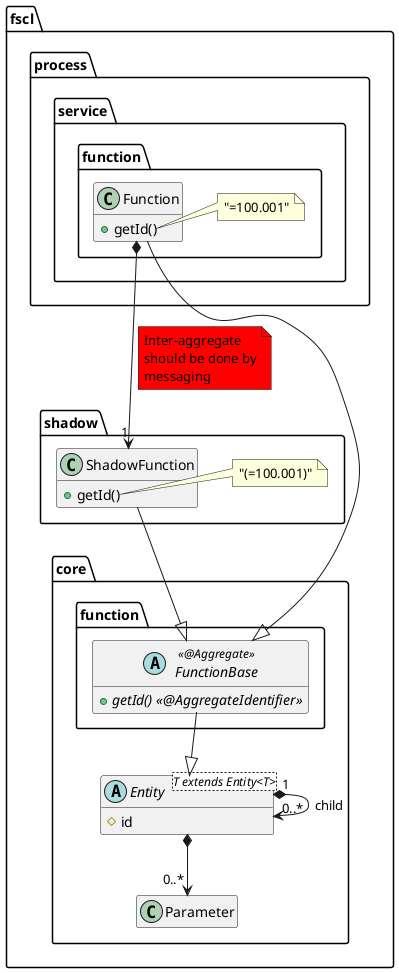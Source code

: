 @startuml
hide empty members

package fscl {
    package core {

        abstract class Entity<T extends Entity<T>>  {
            #id
        }

        class Parameter

        Entity "1" *--> "0..*" Entity: child
        Entity *--> "0..*" Parameter

        package function {
            abstract class FunctionBase <<@Aggregate>> {

                {abstract} +getId() <<@AggregateIdentifier>>
            }

            FunctionBase --|> Entity
        }
    }

    package shadow {
        class ShadowFunction {
            +getId()
        }
        note right of ShadowFunction::getId()
            "(=100.001)"
        end note
        ShadowFunction --|> FunctionBase
    }

    package process.service {

        package function {
            class Function {
                +getId()
            }
            note right of Function::getId()
                "=100.001"
            end note
            Function --|> FunctionBase
            Function *--> "1" ShadowFunction
            note on link #red
                Inter-aggregate
                should be done by
                messaging
            end note
        }

    }
}
@enduml
